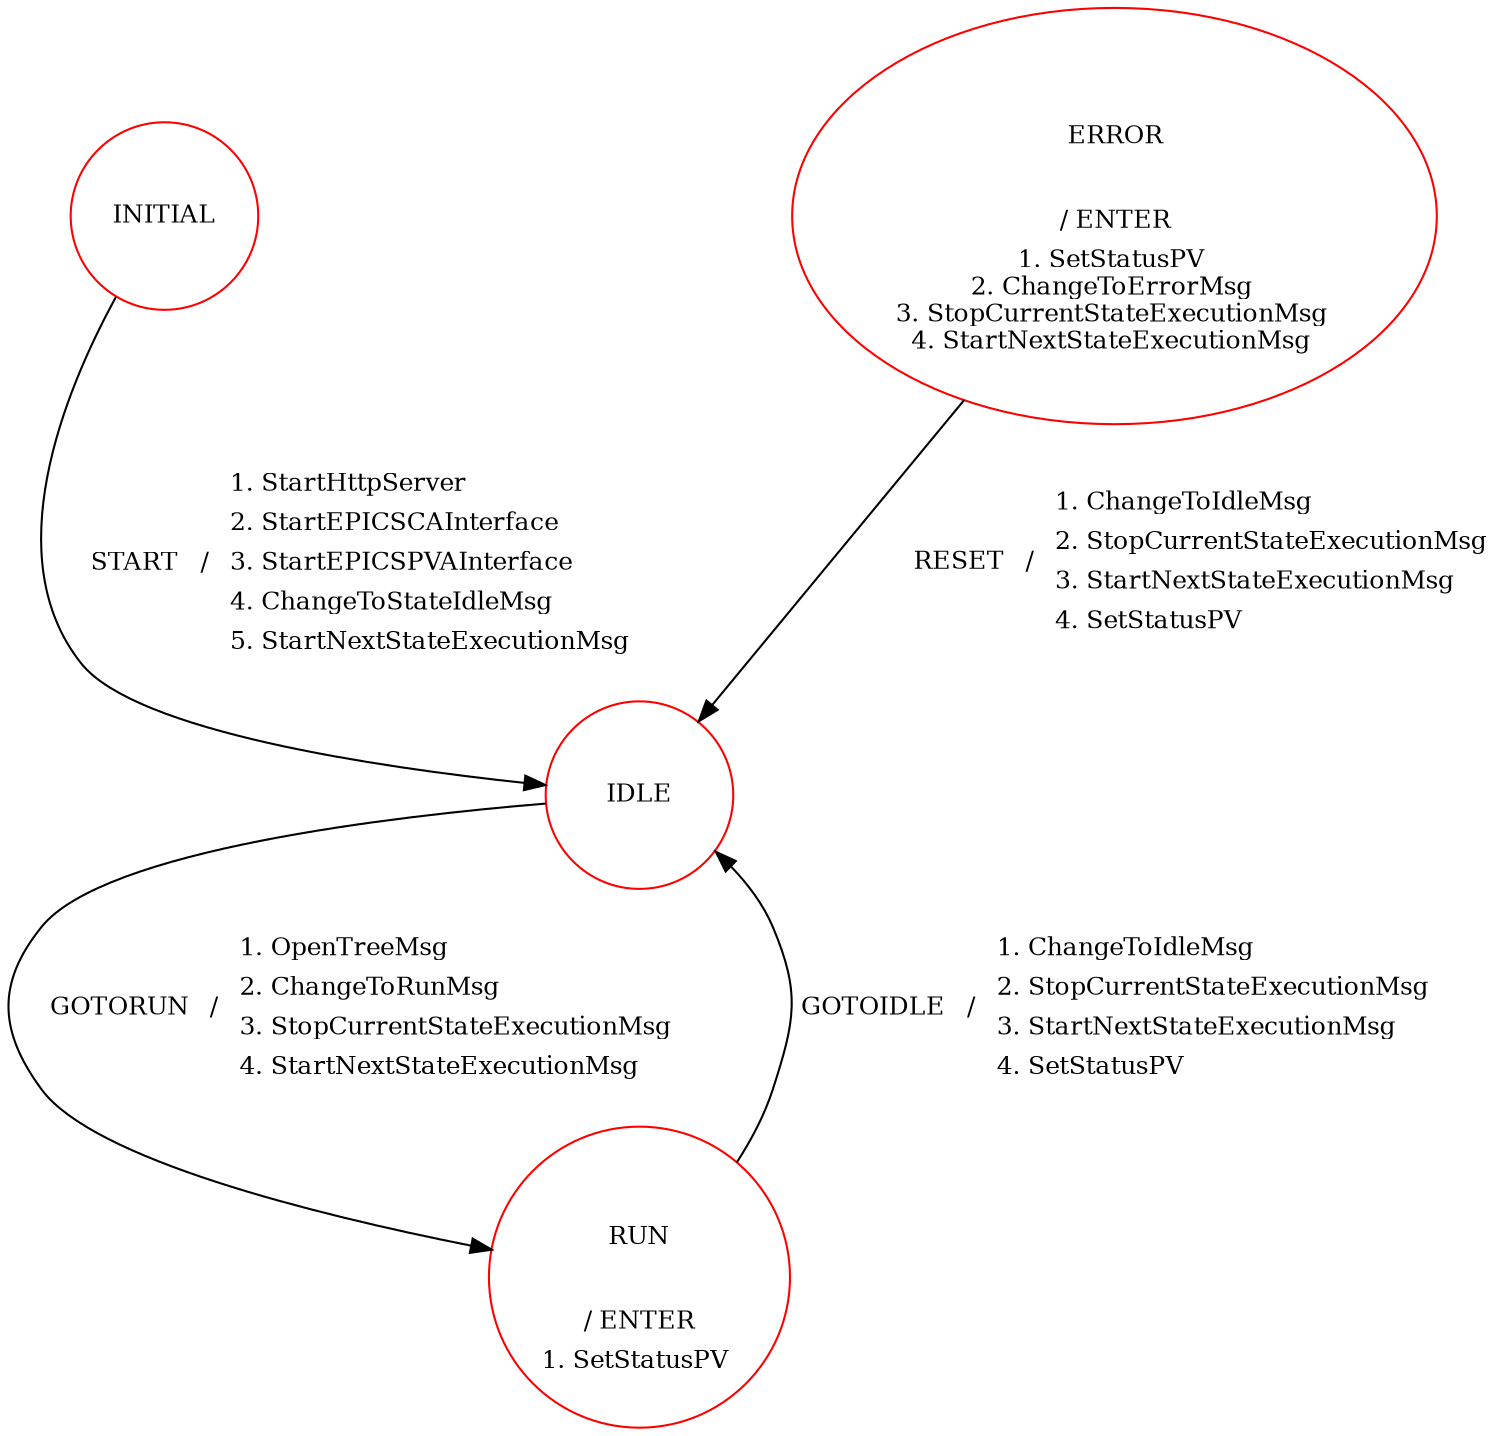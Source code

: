 digraph G {
rankdir=TD
nodesep=2.5
"INITIAL" [margin=0, style=filled, fillcolor=white, color=red,label=<<TABLE border="0" cellborder="0"><TR><TD width="60" height="60"><font point-size="12">INITIAL</font></TD></TR></TABLE>>]
"IDLE" [margin=0, style=filled, fillcolor=white, color=red,label=<<TABLE border="0" cellborder="0"><TR><TD width="60" height="60"><font point-size="12">IDLE</font></TD></TR></TABLE>>]
"RUN" [margin=0, style=filled, fillcolor=white, color=red,label=<<TABLE border="0" cellborder="0"><TR><TD width="60" height="60"><font point-size="12">RUN</font></TD></TR><TR><TD><font point-size="12"> / ENTER </font></TD></TR><TR><TD><font point-size="12">1. SetStatusPV <BR/></font></TD></TR></TABLE>>]
"ERROR" [margin=0, style=filled, fillcolor=white, color=red,label=<<TABLE border="0" cellborder="0"><TR><TD width="60" height="60"><font point-size="12">ERROR</font></TD></TR><TR><TD><font point-size="12"> / ENTER </font></TD></TR><TR><TD><font point-size="12">1. SetStatusPV <BR/>2. ChangeToErrorMsg <BR/>3. StopCurrentStateExecutionMsg <BR/>4. StartNextStateExecutionMsg <BR/></font></TD></TR></TABLE>>]
"INITIAL"->"IDLE" [label= <<TABLE border="0" cellborder="0"><TR><TD ROWSPAN="5"><font point-size="12">START</font></TD><TD ALIGN="CENTER" ROWSPAN="5"><font point-size="12"> / </font></TD><TD ALIGN="LEFT"><font point-size="12">1. StartHttpServer </font></TD></TR><TR><TD ALIGN="LEFT"><font point-size="12">2. StartEPICSCAInterface </font></TD></TR><TR><TD ALIGN="LEFT"><font point-size="12">3. StartEPICSPVAInterface </font></TD></TR><TR><TD ALIGN="LEFT"><font point-size="12">4. ChangeToStateIdleMsg </font></TD></TR><TR><TD ALIGN="LEFT"><font point-size="12">5. StartNextStateExecutionMsg </font></TD></TR></TABLE>>]
"IDLE"->"RUN" [label= <<TABLE border="0" cellborder="0"><TR><TD ROWSPAN="4"><font point-size="12">GOTORUN</font></TD><TD ALIGN="CENTER" ROWSPAN="4"><font point-size="12"> / </font></TD><TD ALIGN="LEFT"><font point-size="12">1. OpenTreeMsg </font></TD></TR><TR><TD ALIGN="LEFT"><font point-size="12">2. ChangeToRunMsg </font></TD></TR><TR><TD ALIGN="LEFT"><font point-size="12">3. StopCurrentStateExecutionMsg </font></TD></TR><TR><TD ALIGN="LEFT"><font point-size="12">4. StartNextStateExecutionMsg </font></TD></TR></TABLE>>]
"RUN"->"IDLE" [label= <<TABLE border="0" cellborder="0"><TR><TD ROWSPAN="4"><font point-size="12">GOTOIDLE</font></TD><TD ALIGN="CENTER" ROWSPAN="4"><font point-size="12"> / </font></TD><TD ALIGN="LEFT"><font point-size="12">1. ChangeToIdleMsg </font></TD></TR><TR><TD ALIGN="LEFT"><font point-size="12">2. StopCurrentStateExecutionMsg </font></TD></TR><TR><TD ALIGN="LEFT"><font point-size="12">3. StartNextStateExecutionMsg </font></TD></TR><TR><TD ALIGN="LEFT"><font point-size="12">4. SetStatusPV </font></TD></TR></TABLE>>]
"ERROR"->"IDLE" [label= <<TABLE border="0" cellborder="0"><TR><TD ROWSPAN="4"><font point-size="12">RESET</font></TD><TD ALIGN="CENTER" ROWSPAN="4"><font point-size="12"> / </font></TD><TD ALIGN="LEFT"><font point-size="12">1. ChangeToIdleMsg </font></TD></TR><TR><TD ALIGN="LEFT"><font point-size="12">2. StopCurrentStateExecutionMsg </font></TD></TR><TR><TD ALIGN="LEFT"><font point-size="12">3. StartNextStateExecutionMsg </font></TD></TR><TR><TD ALIGN="LEFT"><font point-size="12">4. SetStatusPV </font></TD></TR></TABLE>>]
}
